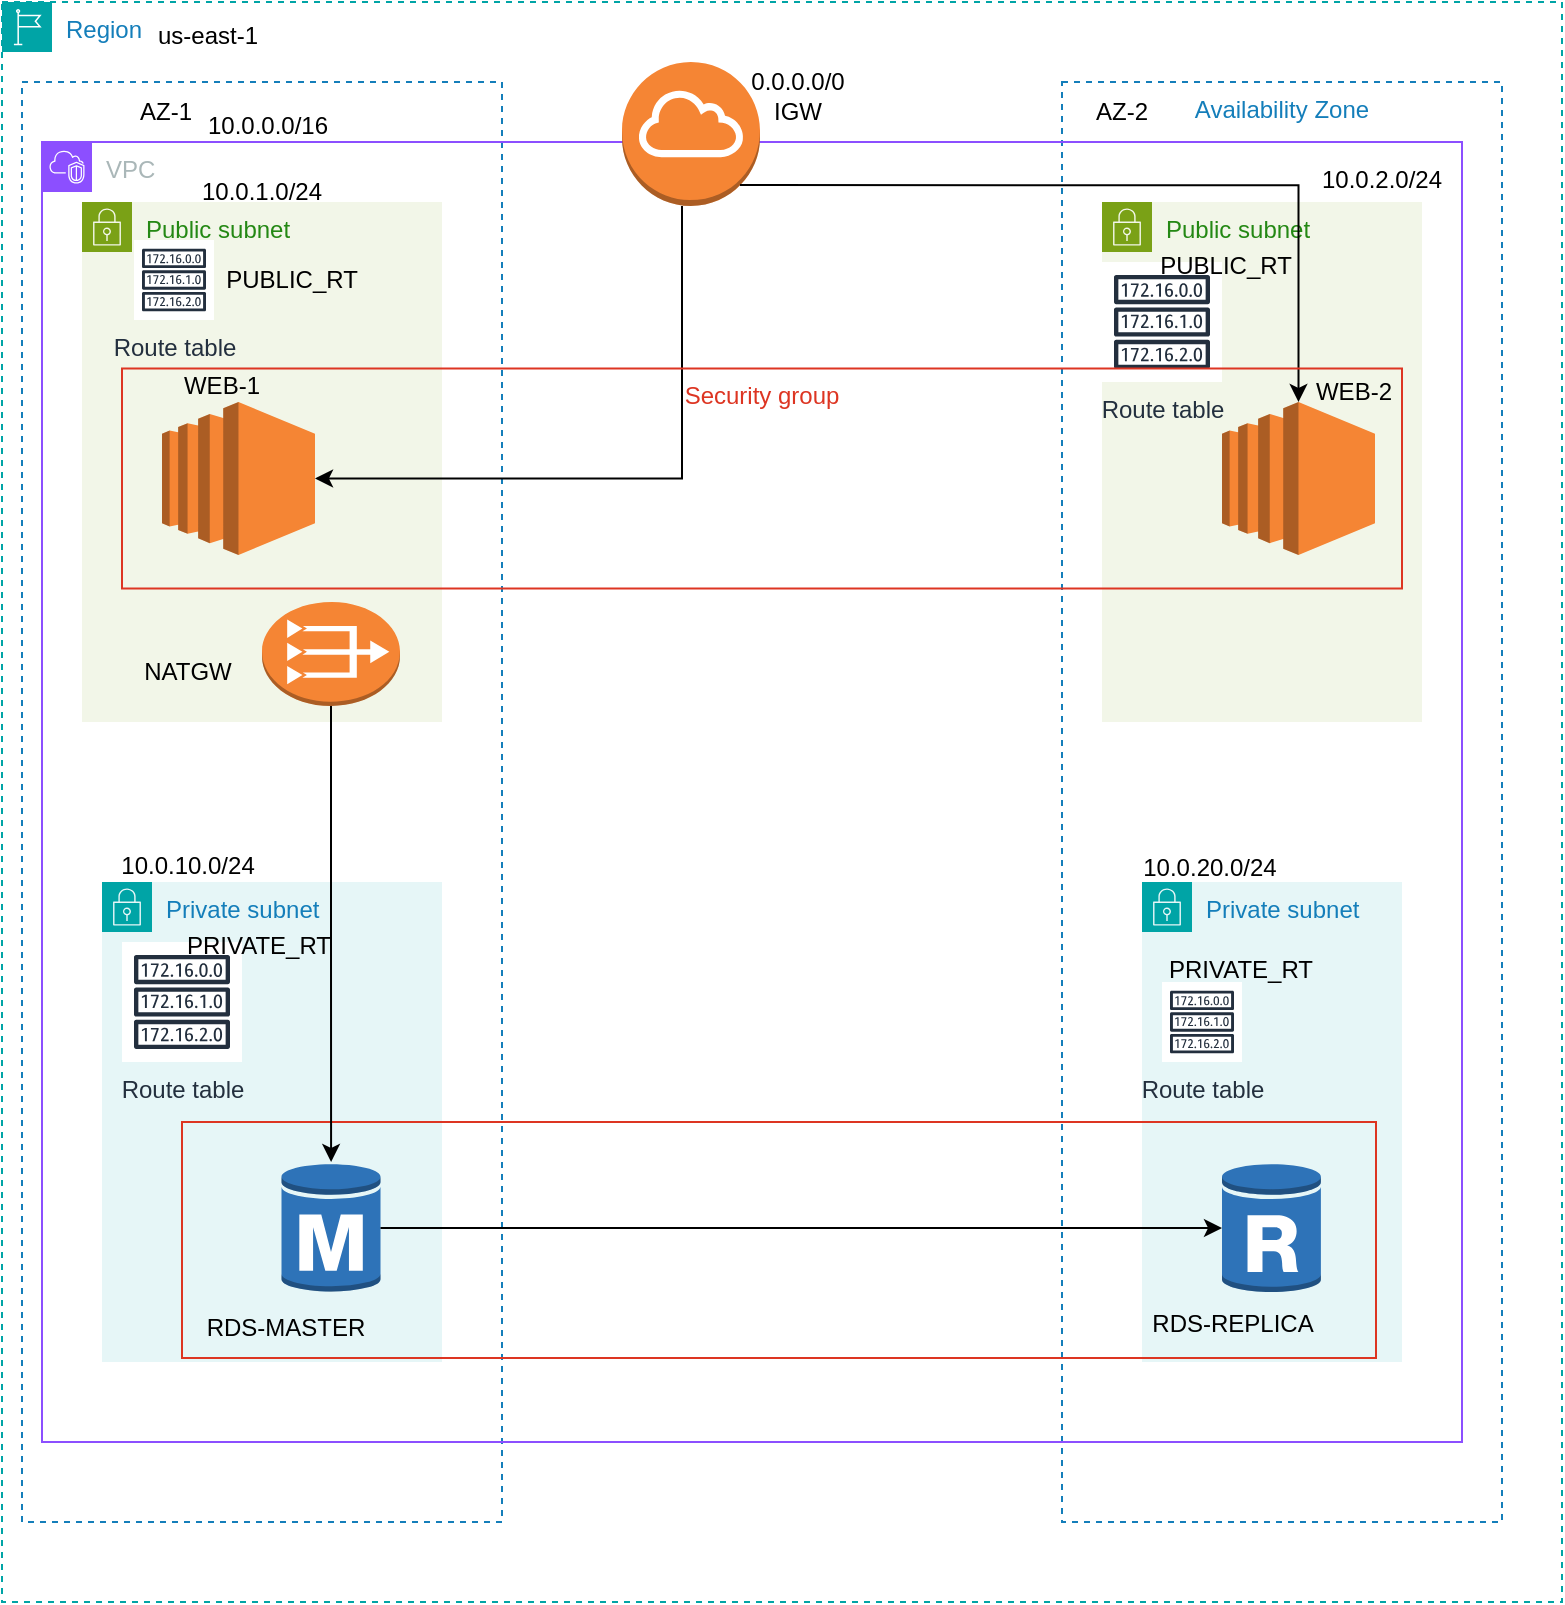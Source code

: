 <mxfile version="27.1.1">
  <diagram name="Page-1" id="PBlYD3-FgIyKUzTvylIV">
    <mxGraphModel dx="1002" dy="1620" grid="0" gridSize="10" guides="1" tooltips="1" connect="1" arrows="1" fold="1" page="1" pageScale="1" pageWidth="850" pageHeight="1100" background="none" math="0" shadow="0">
      <root>
        <mxCell id="0" />
        <mxCell id="1" parent="0" />
        <mxCell id="b2LfQAn-GC4Qfjlnp6k1-2" value="Region" style="points=[[0,0],[0.25,0],[0.5,0],[0.75,0],[1,0],[1,0.25],[1,0.5],[1,0.75],[1,1],[0.75,1],[0.5,1],[0.25,1],[0,1],[0,0.75],[0,0.5],[0,0.25]];outlineConnect=0;gradientColor=none;html=1;whiteSpace=wrap;fontSize=12;fontStyle=0;container=1;pointerEvents=0;collapsible=0;recursiveResize=0;shape=mxgraph.aws4.group;grIcon=mxgraph.aws4.group_region;strokeColor=#00A4A6;fillColor=none;verticalAlign=top;align=left;spacingLeft=30;fontColor=#147EBA;dashed=1;" vertex="1" parent="1">
          <mxGeometry x="440" y="-81" width="780" height="800" as="geometry" />
        </mxCell>
        <mxCell id="b2LfQAn-GC4Qfjlnp6k1-3" value="" style="fillColor=none;strokeColor=#147EBA;dashed=1;verticalAlign=top;fontStyle=0;fontColor=#147EBA;whiteSpace=wrap;html=1;" vertex="1" parent="b2LfQAn-GC4Qfjlnp6k1-2">
          <mxGeometry x="10" y="40" width="240" height="720" as="geometry" />
        </mxCell>
        <mxCell id="b2LfQAn-GC4Qfjlnp6k1-4" value="Availability Zone" style="fillColor=none;strokeColor=#147EBA;dashed=1;verticalAlign=top;fontStyle=0;fontColor=#147EBA;whiteSpace=wrap;html=1;" vertex="1" parent="b2LfQAn-GC4Qfjlnp6k1-2">
          <mxGeometry x="530" y="40" width="220" height="720" as="geometry" />
        </mxCell>
        <mxCell id="b2LfQAn-GC4Qfjlnp6k1-9" value="Public subnet" style="points=[[0,0],[0.25,0],[0.5,0],[0.75,0],[1,0],[1,0.25],[1,0.5],[1,0.75],[1,1],[0.75,1],[0.5,1],[0.25,1],[0,1],[0,0.75],[0,0.5],[0,0.25]];outlineConnect=0;gradientColor=none;html=1;whiteSpace=wrap;fontSize=12;fontStyle=0;container=1;pointerEvents=0;collapsible=0;recursiveResize=0;shape=mxgraph.aws4.group;grIcon=mxgraph.aws4.group_security_group;grStroke=0;strokeColor=#7AA116;fillColor=#F2F6E8;verticalAlign=top;align=left;spacingLeft=30;fontColor=#248814;dashed=0;" vertex="1" parent="b2LfQAn-GC4Qfjlnp6k1-2">
          <mxGeometry x="550" y="100" width="160" height="260" as="geometry" />
        </mxCell>
        <mxCell id="b2LfQAn-GC4Qfjlnp6k1-11" value="Private subnet" style="points=[[0,0],[0.25,0],[0.5,0],[0.75,0],[1,0],[1,0.25],[1,0.5],[1,0.75],[1,1],[0.75,1],[0.5,1],[0.25,1],[0,1],[0,0.75],[0,0.5],[0,0.25]];outlineConnect=0;gradientColor=none;html=1;whiteSpace=wrap;fontSize=12;fontStyle=0;container=1;pointerEvents=0;collapsible=0;recursiveResize=0;shape=mxgraph.aws4.group;grIcon=mxgraph.aws4.group_security_group;grStroke=0;strokeColor=#00A4A6;fillColor=#E6F6F7;verticalAlign=top;align=left;spacingLeft=30;fontColor=#147EBA;dashed=0;" vertex="1" parent="b2LfQAn-GC4Qfjlnp6k1-2">
          <mxGeometry x="570" y="440" width="130" height="240" as="geometry" />
        </mxCell>
        <mxCell id="b2LfQAn-GC4Qfjlnp6k1-13" value="Route table" style="sketch=0;outlineConnect=0;fontColor=#232F3E;gradientColor=none;strokeColor=#232F3E;fillColor=#ffffff;dashed=0;verticalLabelPosition=bottom;verticalAlign=top;align=center;html=1;fontSize=12;fontStyle=0;aspect=fixed;shape=mxgraph.aws4.resourceIcon;resIcon=mxgraph.aws4.route_table;" vertex="1" parent="b2LfQAn-GC4Qfjlnp6k1-2">
          <mxGeometry x="550" y="130" width="60" height="60" as="geometry" />
        </mxCell>
        <mxCell id="b2LfQAn-GC4Qfjlnp6k1-15" value="Route table" style="sketch=0;outlineConnect=0;fontColor=#232F3E;gradientColor=none;strokeColor=#232F3E;fillColor=#ffffff;dashed=0;verticalLabelPosition=bottom;verticalAlign=top;align=center;html=1;fontSize=12;fontStyle=0;aspect=fixed;shape=mxgraph.aws4.resourceIcon;resIcon=mxgraph.aws4.route_table;" vertex="1" parent="b2LfQAn-GC4Qfjlnp6k1-2">
          <mxGeometry x="580" y="490" width="40" height="40" as="geometry" />
        </mxCell>
        <mxCell id="b2LfQAn-GC4Qfjlnp6k1-5" value="VPC" style="points=[[0,0],[0.25,0],[0.5,0],[0.75,0],[1,0],[1,0.25],[1,0.5],[1,0.75],[1,1],[0.75,1],[0.5,1],[0.25,1],[0,1],[0,0.75],[0,0.5],[0,0.25]];outlineConnect=0;gradientColor=none;html=1;whiteSpace=wrap;fontSize=12;fontStyle=0;container=1;pointerEvents=0;collapsible=0;recursiveResize=0;shape=mxgraph.aws4.group;grIcon=mxgraph.aws4.group_vpc2;strokeColor=#8C4FFF;fillColor=none;verticalAlign=top;align=left;spacingLeft=30;fontColor=#AAB7B8;dashed=0;" vertex="1" parent="b2LfQAn-GC4Qfjlnp6k1-2">
          <mxGeometry x="20" y="70" width="710" height="650" as="geometry" />
        </mxCell>
        <mxCell id="b2LfQAn-GC4Qfjlnp6k1-6" value="" style="outlineConnect=0;dashed=0;verticalLabelPosition=bottom;verticalAlign=top;align=center;html=1;shape=mxgraph.aws3.internet_gateway;fillColor=#F58534;gradientColor=none;" vertex="1" parent="b2LfQAn-GC4Qfjlnp6k1-5">
          <mxGeometry x="290" y="-40" width="69" height="72" as="geometry" />
        </mxCell>
        <mxCell id="b2LfQAn-GC4Qfjlnp6k1-7" value="Public subnet" style="points=[[0,0],[0.25,0],[0.5,0],[0.75,0],[1,0],[1,0.25],[1,0.5],[1,0.75],[1,1],[0.75,1],[0.5,1],[0.25,1],[0,1],[0,0.75],[0,0.5],[0,0.25]];outlineConnect=0;gradientColor=none;html=1;whiteSpace=wrap;fontSize=12;fontStyle=0;container=1;pointerEvents=0;collapsible=0;recursiveResize=0;shape=mxgraph.aws4.group;grIcon=mxgraph.aws4.group_security_group;grStroke=0;strokeColor=#7AA116;fillColor=#F2F6E8;verticalAlign=top;align=left;spacingLeft=30;fontColor=#248814;dashed=0;" vertex="1" parent="b2LfQAn-GC4Qfjlnp6k1-5">
          <mxGeometry x="20" y="30" width="180" height="260" as="geometry" />
        </mxCell>
        <mxCell id="b2LfQAn-GC4Qfjlnp6k1-45" value="PUBLIC_RT" style="text;html=1;align=center;verticalAlign=middle;whiteSpace=wrap;rounded=0;" vertex="1" parent="b2LfQAn-GC4Qfjlnp6k1-7">
          <mxGeometry x="71" y="25" width="68" height="28" as="geometry" />
        </mxCell>
        <mxCell id="b2LfQAn-GC4Qfjlnp6k1-10" value="Private subnet" style="points=[[0,0],[0.25,0],[0.5,0],[0.75,0],[1,0],[1,0.25],[1,0.5],[1,0.75],[1,1],[0.75,1],[0.5,1],[0.25,1],[0,1],[0,0.75],[0,0.5],[0,0.25]];outlineConnect=0;gradientColor=none;html=1;whiteSpace=wrap;fontSize=12;fontStyle=0;container=1;pointerEvents=0;collapsible=0;recursiveResize=0;shape=mxgraph.aws4.group;grIcon=mxgraph.aws4.group_security_group;grStroke=0;strokeColor=#00A4A6;fillColor=#E6F6F7;verticalAlign=top;align=left;spacingLeft=30;fontColor=#147EBA;dashed=0;" vertex="1" parent="b2LfQAn-GC4Qfjlnp6k1-5">
          <mxGeometry x="30" y="370" width="170" height="240" as="geometry" />
        </mxCell>
        <mxCell id="b2LfQAn-GC4Qfjlnp6k1-18" value="Route table" style="sketch=0;outlineConnect=0;fontColor=#232F3E;gradientColor=none;strokeColor=#232F3E;fillColor=#ffffff;dashed=0;verticalLabelPosition=bottom;verticalAlign=top;align=center;html=1;fontSize=12;fontStyle=0;aspect=fixed;shape=mxgraph.aws4.resourceIcon;resIcon=mxgraph.aws4.route_table;" vertex="1" parent="b2LfQAn-GC4Qfjlnp6k1-10">
          <mxGeometry x="10" y="30" width="60" height="60" as="geometry" />
        </mxCell>
        <mxCell id="b2LfQAn-GC4Qfjlnp6k1-24" value="" style="outlineConnect=0;dashed=0;verticalLabelPosition=bottom;verticalAlign=top;align=center;html=1;shape=mxgraph.aws3.rds_db_instance_read_replica;fillColor=#2E73B8;gradientColor=none;" vertex="1" parent="b2LfQAn-GC4Qfjlnp6k1-5">
          <mxGeometry x="590" y="510" width="49.5" height="66" as="geometry" />
        </mxCell>
        <mxCell id="b2LfQAn-GC4Qfjlnp6k1-33" value="" style="fillColor=none;strokeColor=#DD3522;verticalAlign=top;fontStyle=0;fontColor=#DD3522;whiteSpace=wrap;html=1;" vertex="1" parent="b2LfQAn-GC4Qfjlnp6k1-5">
          <mxGeometry x="70" y="490" width="597" height="118" as="geometry" />
        </mxCell>
        <mxCell id="b2LfQAn-GC4Qfjlnp6k1-44" value="10.0.20.0/24" style="text;html=1;align=center;verticalAlign=middle;whiteSpace=wrap;rounded=0;" vertex="1" parent="b2LfQAn-GC4Qfjlnp6k1-5">
          <mxGeometry x="546" y="348" width="76" height="30" as="geometry" />
        </mxCell>
        <mxCell id="b2LfQAn-GC4Qfjlnp6k1-34" value="RDS-MASTER" style="text;html=1;align=center;verticalAlign=middle;whiteSpace=wrap;rounded=0;" vertex="1" parent="b2LfQAn-GC4Qfjlnp6k1-5">
          <mxGeometry x="80" y="581" width="84" height="23" as="geometry" />
        </mxCell>
        <mxCell id="b2LfQAn-GC4Qfjlnp6k1-51" value="RDS-REPLICA" style="text;html=1;align=center;verticalAlign=middle;whiteSpace=wrap;rounded=0;" vertex="1" parent="b2LfQAn-GC4Qfjlnp6k1-5">
          <mxGeometry x="553" y="579" width="85" height="23" as="geometry" />
        </mxCell>
        <mxCell id="b2LfQAn-GC4Qfjlnp6k1-23" value="" style="outlineConnect=0;dashed=0;verticalLabelPosition=bottom;verticalAlign=top;align=center;html=1;shape=mxgraph.aws3.vpc_nat_gateway;fillColor=#F58534;gradientColor=none;" vertex="1" parent="b2LfQAn-GC4Qfjlnp6k1-2">
          <mxGeometry x="130" y="300" width="69" height="52" as="geometry" />
        </mxCell>
        <mxCell id="b2LfQAn-GC4Qfjlnp6k1-27" style="edgeStyle=orthogonalEdgeStyle;rounded=0;orthogonalLoop=1;jettySize=auto;html=1;" edge="1" parent="b2LfQAn-GC4Qfjlnp6k1-2" source="b2LfQAn-GC4Qfjlnp6k1-23" target="b2LfQAn-GC4Qfjlnp6k1-22">
          <mxGeometry relative="1" as="geometry" />
        </mxCell>
        <mxCell id="b2LfQAn-GC4Qfjlnp6k1-20" value="" style="outlineConnect=0;dashed=0;verticalLabelPosition=bottom;verticalAlign=top;align=center;html=1;shape=mxgraph.aws3.ec2;fillColor=#F58534;gradientColor=none;" vertex="1" parent="b2LfQAn-GC4Qfjlnp6k1-2">
          <mxGeometry x="610" y="200" width="76.5" height="76.5" as="geometry" />
        </mxCell>
        <mxCell id="b2LfQAn-GC4Qfjlnp6k1-31" style="edgeStyle=orthogonalEdgeStyle;rounded=0;orthogonalLoop=1;jettySize=auto;html=1;exitX=0.855;exitY=0.855;exitDx=0;exitDy=0;exitPerimeter=0;" edge="1" parent="b2LfQAn-GC4Qfjlnp6k1-2" source="b2LfQAn-GC4Qfjlnp6k1-6" target="b2LfQAn-GC4Qfjlnp6k1-20">
          <mxGeometry relative="1" as="geometry" />
        </mxCell>
        <mxCell id="b2LfQAn-GC4Qfjlnp6k1-19" value="" style="outlineConnect=0;dashed=0;verticalLabelPosition=bottom;verticalAlign=top;align=center;html=1;shape=mxgraph.aws3.ec2;fillColor=#F58534;gradientColor=none;" vertex="1" parent="b2LfQAn-GC4Qfjlnp6k1-2">
          <mxGeometry x="80" y="200" width="76.5" height="76.5" as="geometry" />
        </mxCell>
        <mxCell id="b2LfQAn-GC4Qfjlnp6k1-25" style="edgeStyle=orthogonalEdgeStyle;rounded=0;orthogonalLoop=1;jettySize=auto;html=1;entryX=1;entryY=0.5;entryDx=0;entryDy=0;entryPerimeter=0;" edge="1" parent="b2LfQAn-GC4Qfjlnp6k1-2" source="b2LfQAn-GC4Qfjlnp6k1-6" target="b2LfQAn-GC4Qfjlnp6k1-19">
          <mxGeometry relative="1" as="geometry">
            <Array as="points">
              <mxPoint x="340" y="238" />
            </Array>
          </mxGeometry>
        </mxCell>
        <mxCell id="b2LfQAn-GC4Qfjlnp6k1-22" value="" style="outlineConnect=0;dashed=0;verticalLabelPosition=bottom;verticalAlign=top;align=center;html=1;shape=mxgraph.aws3.rds_db_instance;fillColor=#2E73B8;gradientColor=none;" vertex="1" parent="b2LfQAn-GC4Qfjlnp6k1-2">
          <mxGeometry x="139.75" y="580" width="49.5" height="66" as="geometry" />
        </mxCell>
        <mxCell id="b2LfQAn-GC4Qfjlnp6k1-28" style="edgeStyle=orthogonalEdgeStyle;rounded=0;orthogonalLoop=1;jettySize=auto;html=1;entryX=0;entryY=0.5;entryDx=0;entryDy=0;entryPerimeter=0;" edge="1" parent="b2LfQAn-GC4Qfjlnp6k1-2" source="b2LfQAn-GC4Qfjlnp6k1-22" target="b2LfQAn-GC4Qfjlnp6k1-24">
          <mxGeometry relative="1" as="geometry" />
        </mxCell>
        <mxCell id="b2LfQAn-GC4Qfjlnp6k1-32" value="Security group" style="fillColor=none;strokeColor=#DD3522;verticalAlign=top;fontStyle=0;fontColor=#DD3522;whiteSpace=wrap;html=1;" vertex="1" parent="b2LfQAn-GC4Qfjlnp6k1-2">
          <mxGeometry x="60" y="183.25" width="640" height="110" as="geometry" />
        </mxCell>
        <mxCell id="b2LfQAn-GC4Qfjlnp6k1-12" value="Route table" style="sketch=0;outlineConnect=0;fontColor=#232F3E;gradientColor=none;strokeColor=#232F3E;fillColor=#ffffff;dashed=0;verticalLabelPosition=bottom;verticalAlign=top;align=center;html=1;fontSize=12;fontStyle=0;aspect=fixed;shape=mxgraph.aws4.resourceIcon;resIcon=mxgraph.aws4.route_table;" vertex="1" parent="b2LfQAn-GC4Qfjlnp6k1-2">
          <mxGeometry x="66" y="119" width="40" height="40" as="geometry" />
        </mxCell>
        <mxCell id="b2LfQAn-GC4Qfjlnp6k1-36" value="us-east-1" style="text;html=1;align=center;verticalAlign=middle;whiteSpace=wrap;rounded=0;" vertex="1" parent="b2LfQAn-GC4Qfjlnp6k1-2">
          <mxGeometry x="73" y="2" width="60" height="30" as="geometry" />
        </mxCell>
        <mxCell id="b2LfQAn-GC4Qfjlnp6k1-37" value="AZ-1" style="text;html=1;align=center;verticalAlign=middle;whiteSpace=wrap;rounded=0;" vertex="1" parent="b2LfQAn-GC4Qfjlnp6k1-2">
          <mxGeometry x="52" y="40" width="60" height="30" as="geometry" />
        </mxCell>
        <mxCell id="b2LfQAn-GC4Qfjlnp6k1-38" value="AZ-2" style="text;html=1;align=center;verticalAlign=middle;whiteSpace=wrap;rounded=0;" vertex="1" parent="b2LfQAn-GC4Qfjlnp6k1-2">
          <mxGeometry x="530" y="40" width="60" height="30" as="geometry" />
        </mxCell>
        <mxCell id="b2LfQAn-GC4Qfjlnp6k1-39" value="0.0.0.0/0&lt;div&gt;IGW&lt;/div&gt;" style="text;html=1;align=center;verticalAlign=middle;whiteSpace=wrap;rounded=0;" vertex="1" parent="b2LfQAn-GC4Qfjlnp6k1-2">
          <mxGeometry x="368" y="32" width="60" height="30" as="geometry" />
        </mxCell>
        <mxCell id="b2LfQAn-GC4Qfjlnp6k1-40" value="10.0.0.0/16" style="text;html=1;align=center;verticalAlign=middle;whiteSpace=wrap;rounded=0;" vertex="1" parent="b2LfQAn-GC4Qfjlnp6k1-2">
          <mxGeometry x="100" y="47" width="66" height="30" as="geometry" />
        </mxCell>
        <mxCell id="b2LfQAn-GC4Qfjlnp6k1-41" value="10.0.1.0/24" style="text;html=1;align=center;verticalAlign=middle;whiteSpace=wrap;rounded=0;" vertex="1" parent="b2LfQAn-GC4Qfjlnp6k1-2">
          <mxGeometry x="97" y="80" width="66" height="30" as="geometry" />
        </mxCell>
        <mxCell id="b2LfQAn-GC4Qfjlnp6k1-42" value="10.0.2.0/24" style="text;html=1;align=center;verticalAlign=middle;whiteSpace=wrap;rounded=0;" vertex="1" parent="b2LfQAn-GC4Qfjlnp6k1-2">
          <mxGeometry x="657" y="74" width="66" height="30" as="geometry" />
        </mxCell>
        <mxCell id="b2LfQAn-GC4Qfjlnp6k1-43" value="10.0.10.0/24" style="text;html=1;align=center;verticalAlign=middle;whiteSpace=wrap;rounded=0;" vertex="1" parent="b2LfQAn-GC4Qfjlnp6k1-2">
          <mxGeometry x="60" y="417" width="66" height="30" as="geometry" />
        </mxCell>
        <mxCell id="b2LfQAn-GC4Qfjlnp6k1-46" value="PUBLIC_RT" style="text;html=1;align=center;verticalAlign=middle;whiteSpace=wrap;rounded=0;" vertex="1" parent="b2LfQAn-GC4Qfjlnp6k1-2">
          <mxGeometry x="578" y="121" width="68" height="22" as="geometry" />
        </mxCell>
        <mxCell id="b2LfQAn-GC4Qfjlnp6k1-47" value="PRIVATE_RT" style="text;html=1;align=center;verticalAlign=middle;whiteSpace=wrap;rounded=0;" vertex="1" parent="b2LfQAn-GC4Qfjlnp6k1-2">
          <mxGeometry x="99" y="457" width="59" height="29" as="geometry" />
        </mxCell>
        <mxCell id="b2LfQAn-GC4Qfjlnp6k1-48" value="PRIVATE_RT" style="text;html=1;align=center;verticalAlign=middle;whiteSpace=wrap;rounded=0;" vertex="1" parent="b2LfQAn-GC4Qfjlnp6k1-2">
          <mxGeometry x="590" y="469" width="59" height="29" as="geometry" />
        </mxCell>
        <mxCell id="b2LfQAn-GC4Qfjlnp6k1-49" value="WEB-1" style="text;html=1;align=center;verticalAlign=middle;whiteSpace=wrap;rounded=0;" vertex="1" parent="b2LfQAn-GC4Qfjlnp6k1-2">
          <mxGeometry x="80" y="177" width="60" height="30" as="geometry" />
        </mxCell>
        <mxCell id="b2LfQAn-GC4Qfjlnp6k1-50" value="WEB-2" style="text;html=1;align=center;verticalAlign=middle;whiteSpace=wrap;rounded=0;" vertex="1" parent="b2LfQAn-GC4Qfjlnp6k1-2">
          <mxGeometry x="646" y="180" width="60" height="30" as="geometry" />
        </mxCell>
        <mxCell id="b2LfQAn-GC4Qfjlnp6k1-52" value="NATGW" style="text;html=1;align=center;verticalAlign=middle;whiteSpace=wrap;rounded=0;" vertex="1" parent="b2LfQAn-GC4Qfjlnp6k1-2">
          <mxGeometry x="60" y="320" width="66" height="30" as="geometry" />
        </mxCell>
      </root>
    </mxGraphModel>
  </diagram>
</mxfile>

